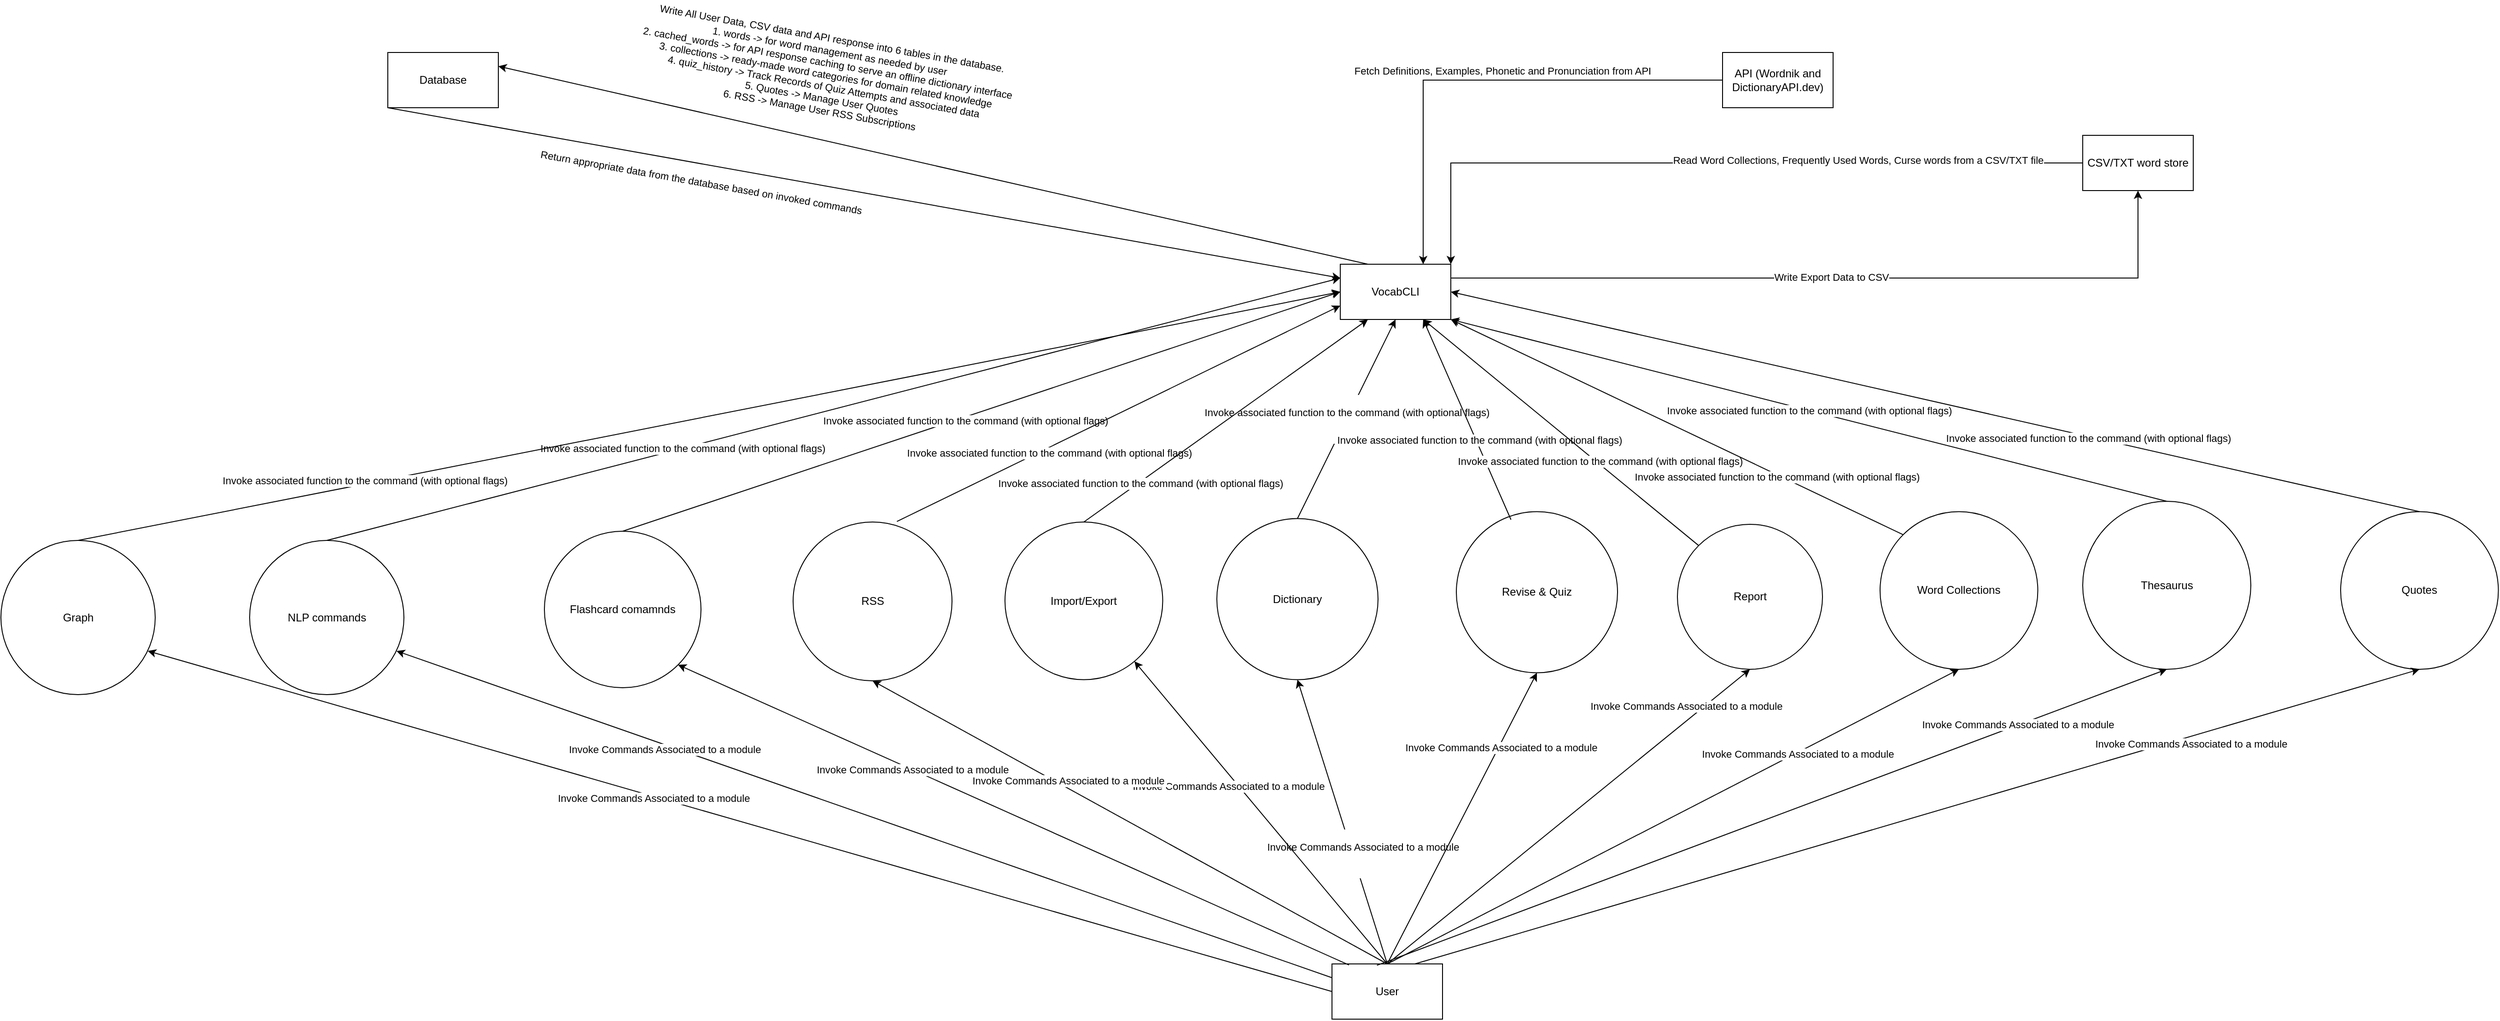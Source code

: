 <mxfile version="20.7.4" type="device"><diagram id="IimcMbe1XG4ubdRFTGQp" name="Page-1"><mxGraphModel dx="3096" dy="755" grid="1" gridSize="10" guides="1" tooltips="1" connect="1" arrows="1" fold="1" page="1" pageScale="1" pageWidth="827" pageHeight="1169" math="0" shadow="0"><root><mxCell id="0"/><mxCell id="1" parent="0"/><mxCell id="4KUd5xAdfxHXDhmzob9y-1" value="Dictionary" style="ellipse;whiteSpace=wrap;html=1;aspect=fixed;" parent="1" vertex="1"><mxGeometry x="190" y="576.25" width="175" height="175" as="geometry"/></mxCell><mxCell id="Js5eSTslBhXQOxkfxcye-43" style="edgeStyle=orthogonalEdgeStyle;rounded=0;orthogonalLoop=1;jettySize=auto;html=1;exitX=1;exitY=0.25;exitDx=0;exitDy=0;entryX=0.5;entryY=1;entryDx=0;entryDy=0;" parent="1" source="4KUd5xAdfxHXDhmzob9y-3" target="Js5eSTslBhXQOxkfxcye-3" edge="1"><mxGeometry relative="1" as="geometry"><mxPoint x="931" y="315" as="targetPoint"/></mxGeometry></mxCell><mxCell id="Js5eSTslBhXQOxkfxcye-45" value="Write Export Data to CSV" style="edgeLabel;html=1;align=center;verticalAlign=middle;resizable=0;points=[];" parent="Js5eSTslBhXQOxkfxcye-43" vertex="1" connectable="0"><mxGeometry x="-0.018" y="1" relative="1" as="geometry"><mxPoint as="offset"/></mxGeometry></mxCell><mxCell id="4KUd5xAdfxHXDhmzob9y-3" value="VocabCLI" style="rounded=0;whiteSpace=wrap;html=1;" parent="1" vertex="1"><mxGeometry x="324" y="300" width="120" height="60" as="geometry"/></mxCell><mxCell id="4KUd5xAdfxHXDhmzob9y-4" value="&#10;&lt;span style=&quot;color: rgb(0, 0, 0); font-family: Helvetica; font-size: 11px; font-style: normal; font-variant-ligatures: normal; font-variant-caps: normal; font-weight: 400; letter-spacing: normal; orphans: 2; text-align: center; text-indent: 0px; text-transform: none; widows: 2; word-spacing: 0px; -webkit-text-stroke-width: 0px; background-color: rgb(255, 255, 255); text-decoration-thickness: initial; text-decoration-style: initial; text-decoration-color: initial; float: none; display: inline !important;&quot;&gt;Invoke Commands Associated to a module&amp;nbsp;&lt;/span&gt;&#10;&#10;" style="endArrow=classic;html=1;rounded=0;exitX=0.5;exitY=0;exitDx=0;exitDy=0;entryX=0.5;entryY=1;entryDx=0;entryDy=0;" parent="1" source="Js5eSTslBhXQOxkfxcye-4" target="4KUd5xAdfxHXDhmzob9y-1" edge="1"><mxGeometry x="-0.247" y="-12" width="50" height="50" relative="1" as="geometry"><mxPoint x="480" y="530" as="sourcePoint"/><mxPoint x="430" y="470" as="targetPoint"/><Array as="points"/><mxPoint as="offset"/></mxGeometry></mxCell><mxCell id="WlVxMozaJvhspqyTHfHf-2" value="Import/Export" style="ellipse;whiteSpace=wrap;html=1;aspect=fixed;" parent="1" vertex="1"><mxGeometry x="-40" y="580" width="171.25" height="171.25" as="geometry"/></mxCell><mxCell id="WlVxMozaJvhspqyTHfHf-3" value="RSS" style="ellipse;whiteSpace=wrap;html=1;aspect=fixed;" parent="1" vertex="1"><mxGeometry x="-270" y="580" width="172.5" height="172.5" as="geometry"/></mxCell><mxCell id="WlVxMozaJvhspqyTHfHf-4" value="Flashcard comamnds" style="ellipse;whiteSpace=wrap;html=1;aspect=fixed;" parent="1" vertex="1"><mxGeometry x="-540" y="590" width="170" height="170" as="geometry"/></mxCell><mxCell id="WlVxMozaJvhspqyTHfHf-5" value="NLP commands" style="ellipse;whiteSpace=wrap;html=1;aspect=fixed;" parent="1" vertex="1"><mxGeometry x="-860" y="600" width="167.5" height="167.5" as="geometry"/></mxCell><mxCell id="WlVxMozaJvhspqyTHfHf-6" value="Thesaurus" style="ellipse;whiteSpace=wrap;html=1;aspect=fixed;" parent="1" vertex="1"><mxGeometry x="1130" y="557.5" width="182.5" height="182.5" as="geometry"/></mxCell><mxCell id="WlVxMozaJvhspqyTHfHf-7" value="Report" style="ellipse;whiteSpace=wrap;html=1;aspect=fixed;" parent="1" vertex="1"><mxGeometry x="690" y="582.5" width="157.5" height="157.5" as="geometry"/></mxCell><mxCell id="WlVxMozaJvhspqyTHfHf-8" value="Revise &amp;amp; Quiz" style="ellipse;whiteSpace=wrap;html=1;aspect=fixed;" parent="1" vertex="1"><mxGeometry x="450" y="568.75" width="175" height="175" as="geometry"/></mxCell><mxCell id="WlVxMozaJvhspqyTHfHf-9" value="Word Collections" style="ellipse;whiteSpace=wrap;html=1;aspect=fixed;" parent="1" vertex="1"><mxGeometry x="910" y="568.75" width="171.25" height="171.25" as="geometry"/></mxCell><mxCell id="WlVxMozaJvhspqyTHfHf-10" value="Quotes" style="ellipse;whiteSpace=wrap;html=1;aspect=fixed;" parent="1" vertex="1"><mxGeometry x="1410" y="568.75" width="171.25" height="171.25" as="geometry"/></mxCell><mxCell id="Js5eSTslBhXQOxkfxcye-1" value="Database" style="rounded=0;whiteSpace=wrap;html=1;" parent="1" vertex="1"><mxGeometry x="-710" y="70" width="120" height="60" as="geometry"/></mxCell><mxCell id="Js5eSTslBhXQOxkfxcye-40" style="edgeStyle=orthogonalEdgeStyle;rounded=0;orthogonalLoop=1;jettySize=auto;html=1;entryX=0.75;entryY=0;entryDx=0;entryDy=0;" parent="1" source="Js5eSTslBhXQOxkfxcye-2" target="4KUd5xAdfxHXDhmzob9y-3" edge="1"><mxGeometry relative="1" as="geometry"/></mxCell><mxCell id="Js5eSTslBhXQOxkfxcye-46" value="Fetch Definitions, Examples, Phonetic and Pronunciation from API" style="edgeLabel;html=1;align=center;verticalAlign=middle;resizable=0;points=[];" parent="Js5eSTslBhXQOxkfxcye-40" vertex="1" connectable="0"><mxGeometry x="-0.002" y="-3" relative="1" as="geometry"><mxPoint x="23" y="-7" as="offset"/></mxGeometry></mxCell><mxCell id="Js5eSTslBhXQOxkfxcye-2" value="API (Wordnik and DictionaryAPI.dev)" style="rounded=0;whiteSpace=wrap;html=1;" parent="1" vertex="1"><mxGeometry x="739" y="70" width="120" height="60" as="geometry"/></mxCell><mxCell id="Js5eSTslBhXQOxkfxcye-41" style="edgeStyle=orthogonalEdgeStyle;rounded=0;orthogonalLoop=1;jettySize=auto;html=1;exitX=0;exitY=0.5;exitDx=0;exitDy=0;entryX=1;entryY=0;entryDx=0;entryDy=0;" parent="1" source="Js5eSTslBhXQOxkfxcye-3" target="4KUd5xAdfxHXDhmzob9y-3" edge="1"><mxGeometry relative="1" as="geometry"/></mxCell><mxCell id="Js5eSTslBhXQOxkfxcye-44" value="Read Word Collections, Frequently Used Words, Curse words from a CSV/TXT file" style="edgeLabel;html=1;align=center;verticalAlign=middle;resizable=0;points=[];" parent="Js5eSTslBhXQOxkfxcye-41" vertex="1" connectable="0"><mxGeometry x="-0.383" y="-3" relative="1" as="geometry"><mxPoint x="1" as="offset"/></mxGeometry></mxCell><mxCell id="Js5eSTslBhXQOxkfxcye-3" value="CSV/TXT word store" style="rounded=0;whiteSpace=wrap;html=1;" parent="1" vertex="1"><mxGeometry x="1130" y="160" width="120" height="60" as="geometry"/></mxCell><mxCell id="Js5eSTslBhXQOxkfxcye-4" value="User" style="rounded=0;whiteSpace=wrap;html=1;" parent="1" vertex="1"><mxGeometry x="315" y="1060" width="120" height="60" as="geometry"/></mxCell><mxCell id="Js5eSTslBhXQOxkfxcye-9" value="" style="endArrow=classic;html=1;rounded=0;exitX=0.5;exitY=0;exitDx=0;exitDy=0;entryX=0.5;entryY=1;entryDx=0;entryDy=0;" parent="1" source="Js5eSTslBhXQOxkfxcye-4" target="WlVxMozaJvhspqyTHfHf-8" edge="1"><mxGeometry width="50" height="50" relative="1" as="geometry"><mxPoint x="385" y="870.0" as="sourcePoint"/><mxPoint x="385" y="680" as="targetPoint"/><Array as="points"/></mxGeometry></mxCell><mxCell id="Js5eSTslBhXQOxkfxcye-53" value="Invoke Commands Associated to a module&amp;nbsp;" style="edgeLabel;html=1;align=center;verticalAlign=middle;resizable=0;points=[];" parent="Js5eSTslBhXQOxkfxcye-9" vertex="1" connectable="0"><mxGeometry x="0.488" y="-3" relative="1" as="geometry"><mxPoint x="1" y="-1" as="offset"/></mxGeometry></mxCell><mxCell id="Js5eSTslBhXQOxkfxcye-10" value="" style="endArrow=classic;html=1;rounded=0;entryX=0.5;entryY=1;entryDx=0;entryDy=0;exitX=0.5;exitY=0;exitDx=0;exitDy=0;" parent="1" source="Js5eSTslBhXQOxkfxcye-4" target="WlVxMozaJvhspqyTHfHf-7" edge="1"><mxGeometry width="50" height="50" relative="1" as="geometry"><mxPoint x="370" y="860" as="sourcePoint"/><mxPoint x="595.0" y="682.5" as="targetPoint"/><Array as="points"/></mxGeometry></mxCell><mxCell id="Js5eSTslBhXQOxkfxcye-54" value="Invoke Commands Associated to a module&amp;nbsp;" style="edgeLabel;html=1;align=center;verticalAlign=middle;resizable=0;points=[];" parent="Js5eSTslBhXQOxkfxcye-10" vertex="1" connectable="0"><mxGeometry x="0.175" relative="1" as="geometry"><mxPoint x="94" y="-92" as="offset"/></mxGeometry></mxCell><mxCell id="Js5eSTslBhXQOxkfxcye-11" value="" style="endArrow=classic;html=1;rounded=0;entryX=0.5;entryY=1;entryDx=0;entryDy=0;exitX=0.5;exitY=0;exitDx=0;exitDy=0;" parent="1" source="Js5eSTslBhXQOxkfxcye-4" target="WlVxMozaJvhspqyTHfHf-9" edge="1"><mxGeometry width="50" height="50" relative="1" as="geometry"><mxPoint x="380" y="870.0" as="sourcePoint"/><mxPoint x="794" y="682.5" as="targetPoint"/><Array as="points"/></mxGeometry></mxCell><mxCell id="Js5eSTslBhXQOxkfxcye-57" value="Invoke Commands Associated to a module&amp;nbsp;" style="edgeLabel;html=1;align=center;verticalAlign=middle;resizable=0;points=[];" parent="Js5eSTslBhXQOxkfxcye-11" vertex="1" connectable="0"><mxGeometry x="0.434" y="-1" relative="1" as="geometry"><mxPoint x="1" as="offset"/></mxGeometry></mxCell><mxCell id="Js5eSTslBhXQOxkfxcye-12" value="" style="endArrow=classic;html=1;rounded=0;entryX=0.5;entryY=1;entryDx=0;entryDy=0;exitX=0.406;exitY=0.026;exitDx=0;exitDy=0;exitPerimeter=0;" parent="1" source="Js5eSTslBhXQOxkfxcye-4" target="WlVxMozaJvhspqyTHfHf-6" edge="1"><mxGeometry width="50" height="50" relative="1" as="geometry"><mxPoint x="370" y="860" as="sourcePoint"/><mxPoint x="950" y="682.5" as="targetPoint"/><Array as="points"/></mxGeometry></mxCell><mxCell id="Js5eSTslBhXQOxkfxcye-56" value="Invoke Commands Associated to a module&amp;nbsp;" style="edgeLabel;html=1;align=center;verticalAlign=middle;resizable=0;points=[];" parent="Js5eSTslBhXQOxkfxcye-12" vertex="1" connectable="0"><mxGeometry x="0.122" y="-4" relative="1" as="geometry"><mxPoint x="214" y="-85" as="offset"/></mxGeometry></mxCell><mxCell id="Js5eSTslBhXQOxkfxcye-13" value="" style="endArrow=classic;html=1;rounded=0;entryX=0.5;entryY=1;entryDx=0;entryDy=0;exitX=0.75;exitY=0;exitDx=0;exitDy=0;" parent="1" source="Js5eSTslBhXQOxkfxcye-4" target="WlVxMozaJvhspqyTHfHf-10" edge="1"><mxGeometry width="50" height="50" relative="1" as="geometry"><mxPoint x="380" y="860" as="sourcePoint"/><mxPoint x="1110" y="687.5" as="targetPoint"/><Array as="points"/></mxGeometry></mxCell><mxCell id="Js5eSTslBhXQOxkfxcye-55" value="Invoke Commands Associated to a module&amp;nbsp;" style="edgeLabel;html=1;align=center;verticalAlign=middle;resizable=0;points=[];" parent="Js5eSTslBhXQOxkfxcye-13" vertex="1" connectable="0"><mxGeometry x="-0.247" y="2" relative="1" as="geometry"><mxPoint x="434" y="-117" as="offset"/></mxGeometry></mxCell><mxCell id="Js5eSTslBhXQOxkfxcye-14" value="" style="endArrow=classic;html=1;rounded=0;exitX=0.5;exitY=0;exitDx=0;exitDy=0;" parent="1" source="Js5eSTslBhXQOxkfxcye-4" target="WlVxMozaJvhspqyTHfHf-2" edge="1"><mxGeometry width="50" height="50" relative="1" as="geometry"><mxPoint x="385" y="1070" as="sourcePoint"/><mxPoint x="385" y="680" as="targetPoint"/><Array as="points"/></mxGeometry></mxCell><mxCell id="Js5eSTslBhXQOxkfxcye-52" value="Invoke Commands Associated to a module&amp;nbsp;" style="edgeLabel;html=1;align=center;verticalAlign=middle;resizable=0;points=[];" parent="Js5eSTslBhXQOxkfxcye-14" vertex="1" connectable="0"><mxGeometry x="0.206" y="7" relative="1" as="geometry"><mxPoint as="offset"/></mxGeometry></mxCell><mxCell id="Js5eSTslBhXQOxkfxcye-15" value="" style="endArrow=classic;html=1;rounded=0;exitX=0.5;exitY=0;exitDx=0;exitDy=0;entryX=0.5;entryY=1;entryDx=0;entryDy=0;" parent="1" source="Js5eSTslBhXQOxkfxcye-4" target="WlVxMozaJvhspqyTHfHf-3" edge="1"><mxGeometry width="50" height="50" relative="1" as="geometry"><mxPoint x="355" y="1070" as="sourcePoint"/><mxPoint x="183.147" y="681.179" as="targetPoint"/><Array as="points"/></mxGeometry></mxCell><mxCell id="Js5eSTslBhXQOxkfxcye-51" value="Invoke Commands Associated to a module&amp;nbsp;" style="edgeLabel;html=1;align=center;verticalAlign=middle;resizable=0;points=[];" parent="Js5eSTslBhXQOxkfxcye-15" vertex="1" connectable="0"><mxGeometry x="0.25" y="-8" relative="1" as="geometry"><mxPoint as="offset"/></mxGeometry></mxCell><mxCell id="Js5eSTslBhXQOxkfxcye-16" value="" style="endArrow=classic;html=1;rounded=0;exitX=0.154;exitY=0.02;exitDx=0;exitDy=0;entryX=1;entryY=1;entryDx=0;entryDy=0;exitPerimeter=0;" parent="1" source="Js5eSTslBhXQOxkfxcye-4" target="WlVxMozaJvhspqyTHfHf-4" edge="1"><mxGeometry width="50" height="50" relative="1" as="geometry"><mxPoint x="165" y="1072.5" as="sourcePoint"/><mxPoint x="-215" y="677.5" as="targetPoint"/><Array as="points"/></mxGeometry></mxCell><mxCell id="Js5eSTslBhXQOxkfxcye-50" value="Invoke Commands Associated to a module&amp;nbsp;" style="edgeLabel;html=1;align=center;verticalAlign=middle;resizable=0;points=[];" parent="Js5eSTslBhXQOxkfxcye-16" vertex="1" connectable="0"><mxGeometry x="0.3" y="-1" relative="1" as="geometry"><mxPoint as="offset"/></mxGeometry></mxCell><mxCell id="Js5eSTslBhXQOxkfxcye-17" value="" style="endArrow=classic;html=1;rounded=0;exitX=0;exitY=0.25;exitDx=0;exitDy=0;entryX=0.952;entryY=0.717;entryDx=0;entryDy=0;entryPerimeter=0;" parent="1" source="Js5eSTslBhXQOxkfxcye-4" target="WlVxMozaJvhspqyTHfHf-5" edge="1"><mxGeometry width="50" height="50" relative="1" as="geometry"><mxPoint x="200.0" y="1054.32" as="sourcePoint"/><mxPoint x="-378.96" y="675" as="targetPoint"/><Array as="points"/></mxGeometry></mxCell><mxCell id="Js5eSTslBhXQOxkfxcye-49" value="Invoke Commands Associated to a module&amp;nbsp;" style="edgeLabel;html=1;align=center;verticalAlign=middle;resizable=0;points=[];" parent="Js5eSTslBhXQOxkfxcye-17" vertex="1" connectable="0"><mxGeometry x="0.422" y="4" relative="1" as="geometry"><mxPoint as="offset"/></mxGeometry></mxCell><mxCell id="Js5eSTslBhXQOxkfxcye-20" value="&#10;&lt;span style=&quot;color: rgb(0, 0, 0); font-family: Helvetica; font-size: 11px; font-style: normal; font-variant-ligatures: normal; font-variant-caps: normal; font-weight: 400; letter-spacing: normal; orphans: 2; text-align: center; text-indent: 0px; text-transform: none; widows: 2; word-spacing: 0px; -webkit-text-stroke-width: 0px; background-color: rgb(255, 255, 255); text-decoration-thickness: initial; text-decoration-style: initial; text-decoration-color: initial; float: none; display: inline !important;&quot;&gt;Invoke associated function to the command (with optional flags)&lt;/span&gt;&#10;&#10;" style="endArrow=classic;html=1;rounded=0;exitX=0.5;exitY=0;exitDx=0;exitDy=0;entryX=0.5;entryY=1;entryDx=0;entryDy=0;" parent="1" source="4KUd5xAdfxHXDhmzob9y-1" target="4KUd5xAdfxHXDhmzob9y-3" edge="1"><mxGeometry width="50" height="50" relative="1" as="geometry"><mxPoint x="586" y="560" as="sourcePoint"/><mxPoint x="580" y="160" as="targetPoint"/><Array as="points"/></mxGeometry></mxCell><mxCell id="Js5eSTslBhXQOxkfxcye-21" value="" style="endArrow=classic;html=1;rounded=0;exitX=0.5;exitY=0;exitDx=0;exitDy=0;entryX=0;entryY=0.5;entryDx=0;entryDy=0;" parent="1" source="WlVxMozaJvhspqyTHfHf-4" target="4KUd5xAdfxHXDhmzob9y-3" edge="1"><mxGeometry width="50" height="50" relative="1" as="geometry"><mxPoint x="190" y="587.5" as="sourcePoint"/><mxPoint x="205" y="377.5" as="targetPoint"/><Array as="points"/></mxGeometry></mxCell><mxCell id="Js5eSTslBhXQOxkfxcye-59" value="Invoke associated function to the command (with optional flags)" style="edgeLabel;html=1;align=center;verticalAlign=middle;resizable=0;points=[];" parent="Js5eSTslBhXQOxkfxcye-21" vertex="1" connectable="0"><mxGeometry x="-0.045" y="-4" relative="1" as="geometry"><mxPoint x="-1" as="offset"/></mxGeometry></mxCell><mxCell id="Js5eSTslBhXQOxkfxcye-22" value="" style="endArrow=classic;html=1;rounded=0;exitX=0.339;exitY=0.05;exitDx=0;exitDy=0;entryX=0.75;entryY=1;entryDx=0;entryDy=0;exitPerimeter=0;" parent="1" source="WlVxMozaJvhspqyTHfHf-8" target="4KUd5xAdfxHXDhmzob9y-3" edge="1"><mxGeometry width="50" height="50" relative="1" as="geometry"><mxPoint x="389" y="590" as="sourcePoint"/><mxPoint x="404" y="380" as="targetPoint"/><Array as="points"/></mxGeometry></mxCell><mxCell id="Js5eSTslBhXQOxkfxcye-62" value="Invoke associated function to the command (with optional flags)" style="edgeLabel;html=1;align=center;verticalAlign=middle;resizable=0;points=[];" parent="Js5eSTslBhXQOxkfxcye-22" vertex="1" connectable="0"><mxGeometry x="-0.204" y="-4" relative="1" as="geometry"><mxPoint y="1" as="offset"/></mxGeometry></mxCell><mxCell id="Js5eSTslBhXQOxkfxcye-23" value="" style="endArrow=classic;html=1;rounded=0;exitX=0;exitY=0;exitDx=0;exitDy=0;entryX=0.75;entryY=1;entryDx=0;entryDy=0;" parent="1" source="WlVxMozaJvhspqyTHfHf-7" target="4KUd5xAdfxHXDhmzob9y-3" edge="1"><mxGeometry width="50" height="50" relative="1" as="geometry"><mxPoint x="399" y="600" as="sourcePoint"/><mxPoint x="414" y="390" as="targetPoint"/><Array as="points"/></mxGeometry></mxCell><mxCell id="Js5eSTslBhXQOxkfxcye-63" value="Invoke associated function to the command (with optional flags)" style="edgeLabel;html=1;align=center;verticalAlign=middle;resizable=0;points=[];" parent="Js5eSTslBhXQOxkfxcye-23" vertex="1" connectable="0"><mxGeometry x="-0.274" y="-2" relative="1" as="geometry"><mxPoint y="-1" as="offset"/></mxGeometry></mxCell><mxCell id="Js5eSTslBhXQOxkfxcye-24" value="" style="endArrow=classic;html=1;rounded=0;exitX=0;exitY=0;exitDx=0;exitDy=0;entryX=1;entryY=1;entryDx=0;entryDy=0;" parent="1" source="WlVxMozaJvhspqyTHfHf-9" target="4KUd5xAdfxHXDhmzob9y-3" edge="1"><mxGeometry width="50" height="50" relative="1" as="geometry"><mxPoint x="409" y="610" as="sourcePoint"/><mxPoint x="424" y="400" as="targetPoint"/><Array as="points"/></mxGeometry></mxCell><mxCell id="Js5eSTslBhXQOxkfxcye-64" value="Invoke associated function to the command (with optional flags)" style="edgeLabel;html=1;align=center;verticalAlign=middle;resizable=0;points=[];" parent="Js5eSTslBhXQOxkfxcye-24" vertex="1" connectable="0"><mxGeometry x="-0.443" y="2" relative="1" as="geometry"><mxPoint as="offset"/></mxGeometry></mxCell><mxCell id="Js5eSTslBhXQOxkfxcye-25" value="Invoke associated function to the command (with optional flags)" style="endArrow=classic;html=1;rounded=0;exitX=0.5;exitY=0;exitDx=0;exitDy=0;entryX=1;entryY=1;entryDx=0;entryDy=0;" parent="1" source="WlVxMozaJvhspqyTHfHf-6" target="4KUd5xAdfxHXDhmzob9y-3" edge="1"><mxGeometry width="50" height="50" relative="1" as="geometry"><mxPoint x="419" y="620" as="sourcePoint"/><mxPoint x="434" y="410" as="targetPoint"/><Array as="points"/></mxGeometry></mxCell><mxCell id="Js5eSTslBhXQOxkfxcye-26" value="" style="endArrow=classic;html=1;rounded=0;exitX=0.5;exitY=0;exitDx=0;exitDy=0;entryX=1;entryY=0.5;entryDx=0;entryDy=0;" parent="1" source="WlVxMozaJvhspqyTHfHf-10" target="4KUd5xAdfxHXDhmzob9y-3" edge="1"><mxGeometry width="50" height="50" relative="1" as="geometry"><mxPoint x="1262.5" y="600" as="sourcePoint"/><mxPoint x="1277.5" y="390" as="targetPoint"/><Array as="points"/></mxGeometry></mxCell><mxCell id="Js5eSTslBhXQOxkfxcye-65" value="Invoke associated function to the command (with optional flags)" style="edgeLabel;html=1;align=center;verticalAlign=middle;resizable=0;points=[];" parent="Js5eSTslBhXQOxkfxcye-26" vertex="1" connectable="0"><mxGeometry x="-0.317" y="2" relative="1" as="geometry"><mxPoint as="offset"/></mxGeometry></mxCell><mxCell id="Js5eSTslBhXQOxkfxcye-27" value="" style="endArrow=classic;html=1;rounded=0;exitX=0.653;exitY=-0.003;exitDx=0;exitDy=0;entryX=0;entryY=0.75;entryDx=0;entryDy=0;exitPerimeter=0;" parent="1" source="WlVxMozaJvhspqyTHfHf-3" target="4KUd5xAdfxHXDhmzob9y-3" edge="1"><mxGeometry width="50" height="50" relative="1" as="geometry"><mxPoint x="175" y="590" as="sourcePoint"/><mxPoint x="367.72" y="370" as="targetPoint"/><Array as="points"/></mxGeometry></mxCell><mxCell id="Js5eSTslBhXQOxkfxcye-60" value="Invoke associated function to the command (with optional flags)" style="edgeLabel;html=1;align=center;verticalAlign=middle;resizable=0;points=[];" parent="Js5eSTslBhXQOxkfxcye-27" vertex="1" connectable="0"><mxGeometry x="-0.322" y="-5" relative="1" as="geometry"><mxPoint as="offset"/></mxGeometry></mxCell><mxCell id="Js5eSTslBhXQOxkfxcye-28" value="" style="endArrow=classic;html=1;rounded=0;exitX=0.5;exitY=0;exitDx=0;exitDy=0;entryX=0.25;entryY=1;entryDx=0;entryDy=0;" parent="1" source="WlVxMozaJvhspqyTHfHf-2" target="4KUd5xAdfxHXDhmzob9y-3" edge="1"><mxGeometry width="50" height="50" relative="1" as="geometry"><mxPoint x="185" y="600" as="sourcePoint"/><mxPoint x="377.72" y="380" as="targetPoint"/><Array as="points"/></mxGeometry></mxCell><mxCell id="Js5eSTslBhXQOxkfxcye-61" value="Invoke associated function to the command (with optional flags)" style="edgeLabel;html=1;align=center;verticalAlign=middle;resizable=0;points=[];" parent="Js5eSTslBhXQOxkfxcye-28" vertex="1" connectable="0"><mxGeometry x="-0.609" y="-2" relative="1" as="geometry"><mxPoint y="-1" as="offset"/></mxGeometry></mxCell><mxCell id="Js5eSTslBhXQOxkfxcye-30" value="" style="endArrow=classic;html=1;rounded=0;exitX=0.5;exitY=0;exitDx=0;exitDy=0;entryX=0;entryY=0.25;entryDx=0;entryDy=0;" parent="1" source="WlVxMozaJvhspqyTHfHf-5" target="4KUd5xAdfxHXDhmzob9y-3" edge="1"><mxGeometry width="50" height="50" relative="1" as="geometry"><mxPoint x="-370" y="600" as="sourcePoint"/><mxPoint x="-177.28" y="380" as="targetPoint"/><Array as="points"/></mxGeometry></mxCell><mxCell id="Js5eSTslBhXQOxkfxcye-58" value="Invoke associated function to the command (with optional flags)" style="edgeLabel;html=1;align=center;verticalAlign=middle;resizable=0;points=[];" parent="Js5eSTslBhXQOxkfxcye-30" vertex="1" connectable="0"><mxGeometry x="-0.166" y="-1" relative="1" as="geometry"><mxPoint x="-73" y="18" as="offset"/></mxGeometry></mxCell><mxCell id="Js5eSTslBhXQOxkfxcye-36" value="" style="endArrow=classic;html=1;rounded=0;exitX=0.25;exitY=0;exitDx=0;exitDy=0;entryX=1;entryY=0.25;entryDx=0;entryDy=0;" parent="1" source="4KUd5xAdfxHXDhmzob9y-3" target="Js5eSTslBhXQOxkfxcye-1" edge="1"><mxGeometry width="50" height="50" relative="1" as="geometry"><mxPoint x="-570" y="375" as="sourcePoint"/><mxPoint x="530.25" y="90" as="targetPoint"/><Array as="points"/></mxGeometry></mxCell><mxCell id="Js5eSTslBhXQOxkfxcye-47" value="Write All User Data, CSV data and API response into 6 tables in the database. &lt;br&gt;1. words -&amp;gt; for word management as needed by user&lt;br&gt;2. cached_words -&amp;gt; for API response caching to serve an offline dictionary interface&lt;br&gt;3. collections -&amp;gt; ready-made word categories for domain related knowledge&lt;br&gt;4. quiz_history -&amp;gt; Track Records of Quiz Attempts and associated data&lt;br&gt;5. Quotes -&amp;gt; Manage User Quotes&lt;br&gt;6. RSS -&amp;gt; Manage User RSS Subscriptions" style="edgeLabel;html=1;align=center;verticalAlign=middle;resizable=0;points=[];rotation=10;" parent="Js5eSTslBhXQOxkfxcye-36" vertex="1" connectable="0"><mxGeometry x="0.622" y="-4" relative="1" as="geometry"><mxPoint x="175" y="-28" as="offset"/></mxGeometry></mxCell><mxCell id="Js5eSTslBhXQOxkfxcye-37" value="" style="endArrow=classic;html=1;rounded=0;exitX=0;exitY=1;exitDx=0;exitDy=0;entryX=0;entryY=0.25;entryDx=0;entryDy=0;" parent="1" source="Js5eSTslBhXQOxkfxcye-1" target="4KUd5xAdfxHXDhmzob9y-3" edge="1"><mxGeometry width="50" height="50" relative="1" as="geometry"><mxPoint x="394" y="260" as="sourcePoint"/><mxPoint x="-80" y="140" as="targetPoint"/><Array as="points"/></mxGeometry></mxCell><mxCell id="Js5eSTslBhXQOxkfxcye-48" value="Return appropriate data from the database based on invoked commands" style="edgeLabel;html=1;align=center;verticalAlign=middle;resizable=0;points=[];rotation=10;" parent="Js5eSTslBhXQOxkfxcye-37" vertex="1" connectable="0"><mxGeometry x="-0.412" y="1" relative="1" as="geometry"><mxPoint x="35" y="27" as="offset"/></mxGeometry></mxCell><mxCell id="Yy6ale3KBWoVq5TuOrAY-1" value="Graph" style="ellipse;whiteSpace=wrap;html=1;aspect=fixed;" vertex="1" parent="1"><mxGeometry x="-1130" y="600" width="167.5" height="167.5" as="geometry"/></mxCell><mxCell id="Yy6ale3KBWoVq5TuOrAY-2" value="" style="endArrow=classic;html=1;rounded=0;exitX=0;exitY=0.5;exitDx=0;exitDy=0;entryX=0.952;entryY=0.717;entryDx=0;entryDy=0;entryPerimeter=0;" edge="1" parent="1" target="Yy6ale3KBWoVq5TuOrAY-1" source="Js5eSTslBhXQOxkfxcye-4"><mxGeometry width="50" height="50" relative="1" as="geometry"><mxPoint x="65" y="1085" as="sourcePoint"/><mxPoint x="-628.96" y="685" as="targetPoint"/><Array as="points"/></mxGeometry></mxCell><mxCell id="Yy6ale3KBWoVq5TuOrAY-3" value="Invoke Commands Associated to a module&amp;nbsp;" style="edgeLabel;html=1;align=center;verticalAlign=middle;resizable=0;points=[];" vertex="1" connectable="0" parent="Yy6ale3KBWoVq5TuOrAY-2"><mxGeometry x="0.422" y="4" relative="1" as="geometry"><mxPoint x="180" y="49" as="offset"/></mxGeometry></mxCell><mxCell id="Yy6ale3KBWoVq5TuOrAY-4" value="" style="endArrow=classic;html=1;rounded=0;exitX=0.5;exitY=0;exitDx=0;exitDy=0;entryX=0;entryY=0.5;entryDx=0;entryDy=0;" edge="1" parent="1" source="Yy6ale3KBWoVq5TuOrAY-1" target="4KUd5xAdfxHXDhmzob9y-3"><mxGeometry width="50" height="50" relative="1" as="geometry"><mxPoint x="-620" y="610" as="sourcePoint"/><mxPoint x="74" y="325" as="targetPoint"/><Array as="points"/></mxGeometry></mxCell><mxCell id="Yy6ale3KBWoVq5TuOrAY-5" value="Invoke associated function to the command (with optional flags)" style="edgeLabel;html=1;align=center;verticalAlign=middle;resizable=0;points=[];rotation=0;" vertex="1" connectable="0" parent="Yy6ale3KBWoVq5TuOrAY-4"><mxGeometry x="-0.166" y="-1" relative="1" as="geometry"><mxPoint x="-261" y="46" as="offset"/></mxGeometry></mxCell></root></mxGraphModel></diagram></mxfile>